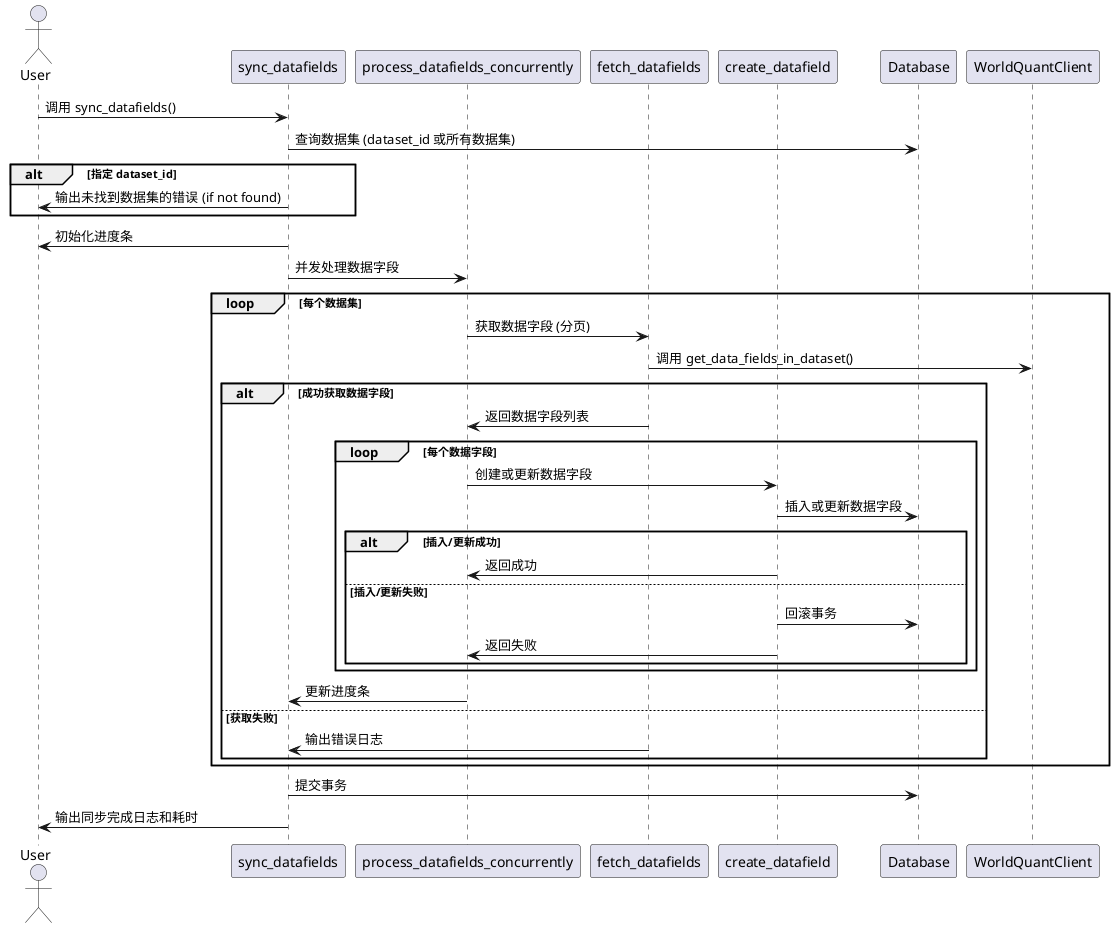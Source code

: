 @startuml SyncDatafields Sequence Diagram

actor User
participant "sync_datafields" as SyncDatafields
participant "process_datafields_concurrently" as ProcessConcurrently
participant "fetch_datafields" as FetchDatafields
participant "create_datafield" as CreateDatafield
participant "Database" as DB
participant "WorldQuantClient" as Client

User -> SyncDatafields: 调用 sync_datafields()
SyncDatafields -> DB: 查询数据集 (dataset_id 或所有数据集)
alt 指定 dataset_id
    SyncDatafields -> User: 输出未找到数据集的错误 (if not found)
end
SyncDatafields -> User: 初始化进度条
SyncDatafields -> ProcessConcurrently: 并发处理数据字段

loop 每个数据集
    ProcessConcurrently -> FetchDatafields: 获取数据字段 (分页)
    FetchDatafields -> Client: 调用 get_data_fields_in_dataset()
    alt 成功获取数据字段
        FetchDatafields -> ProcessConcurrently: 返回数据字段列表
        loop 每个数据字段
            ProcessConcurrently -> CreateDatafield: 创建或更新数据字段
            CreateDatafield -> DB: 插入或更新数据字段
            alt 插入/更新成功
                CreateDatafield -> ProcessConcurrently: 返回成功
            else 插入/更新失败
                CreateDatafield -> DB: 回滚事务
                CreateDatafield -> ProcessConcurrently: 返回失败
            end
        end
        ProcessConcurrently -> SyncDatafields: 更新进度条
    else 获取失败
        FetchDatafields -> SyncDatafields: 输出错误日志
    end
end

SyncDatafields -> DB: 提交事务
SyncDatafields -> User: 输出同步完成日志和耗时

@enduml
